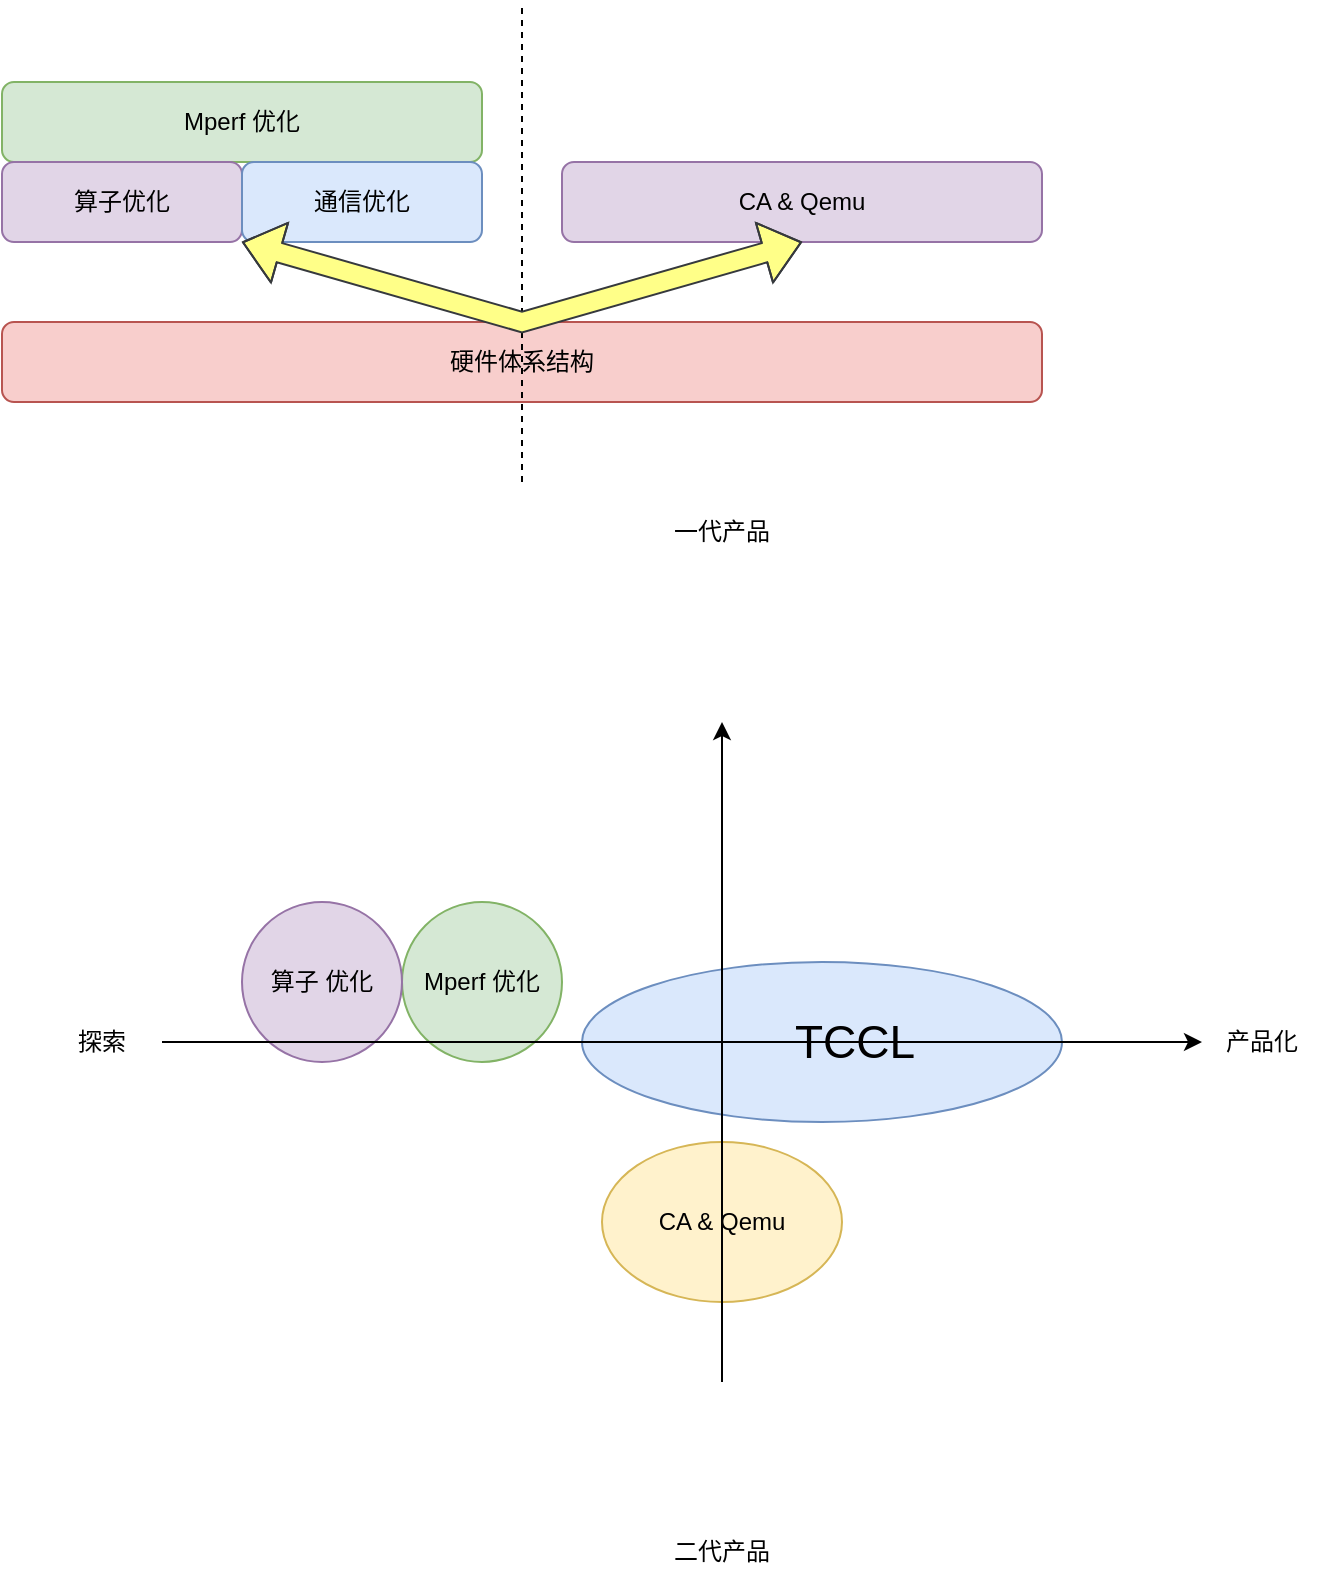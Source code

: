 <mxfile version="24.7.6">
  <diagram name="Page-1" id="9QIoWkd_nTfabSAc6IJ0">
    <mxGraphModel dx="2666" dy="953" grid="1" gridSize="10" guides="1" tooltips="1" connect="1" arrows="1" fold="1" page="1" pageScale="1" pageWidth="850" pageHeight="1100" math="0" shadow="0">
      <root>
        <mxCell id="0" />
        <mxCell id="1" parent="0" />
        <mxCell id="pX9KQdE8NNl21G2KABxe-10" value="CA &amp;amp; Qemu" style="ellipse;whiteSpace=wrap;html=1;fillColor=#fff2cc;strokeColor=#d6b656;" vertex="1" parent="1">
          <mxGeometry x="460" y="890" width="120" height="80" as="geometry" />
        </mxCell>
        <mxCell id="pX9KQdE8NNl21G2KABxe-7" value="" style="ellipse;whiteSpace=wrap;html=1;fillColor=#dae8fc;strokeColor=#6c8ebf;" vertex="1" parent="1">
          <mxGeometry x="450" y="800" width="240" height="80" as="geometry" />
        </mxCell>
        <mxCell id="pX9KQdE8NNl21G2KABxe-2" value="" style="endArrow=classic;html=1;rounded=0;" edge="1" parent="1">
          <mxGeometry width="50" height="50" relative="1" as="geometry">
            <mxPoint x="520" y="1010" as="sourcePoint" />
            <mxPoint x="520" y="680" as="targetPoint" />
          </mxGeometry>
        </mxCell>
        <mxCell id="pX9KQdE8NNl21G2KABxe-9" value="Mperf 优化" style="ellipse;whiteSpace=wrap;html=1;fillColor=#d5e8d4;strokeColor=#82b366;" vertex="1" parent="1">
          <mxGeometry x="360" y="770" width="80" height="80" as="geometry" />
        </mxCell>
        <mxCell id="pX9KQdE8NNl21G2KABxe-12" value="算子 优化" style="ellipse;whiteSpace=wrap;html=1;fillColor=#e1d5e7;strokeColor=#9673a6;" vertex="1" parent="1">
          <mxGeometry x="280" y="770" width="80" height="80" as="geometry" />
        </mxCell>
        <mxCell id="pX9KQdE8NNl21G2KABxe-3" value="产品化" style="text;html=1;align=center;verticalAlign=middle;whiteSpace=wrap;rounded=0;" vertex="1" parent="1">
          <mxGeometry x="760" y="825" width="60" height="30" as="geometry" />
        </mxCell>
        <mxCell id="pX9KQdE8NNl21G2KABxe-4" value="一代产品" style="text;html=1;align=center;verticalAlign=middle;whiteSpace=wrap;rounded=0;" vertex="1" parent="1">
          <mxGeometry x="490" y="570" width="60" height="30" as="geometry" />
        </mxCell>
        <mxCell id="pX9KQdE8NNl21G2KABxe-5" value="探索" style="text;html=1;align=center;verticalAlign=middle;whiteSpace=wrap;rounded=0;" vertex="1" parent="1">
          <mxGeometry x="180" y="825" width="60" height="30" as="geometry" />
        </mxCell>
        <mxCell id="pX9KQdE8NNl21G2KABxe-6" value="二代产品" style="text;html=1;align=center;verticalAlign=middle;whiteSpace=wrap;rounded=0;" vertex="1" parent="1">
          <mxGeometry x="490" y="1080" width="60" height="30" as="geometry" />
        </mxCell>
        <mxCell id="pX9KQdE8NNl21G2KABxe-1" value="" style="endArrow=classic;html=1;rounded=0;" edge="1" parent="1" target="pX9KQdE8NNl21G2KABxe-3">
          <mxGeometry width="50" height="50" relative="1" as="geometry">
            <mxPoint x="240" y="840" as="sourcePoint" />
            <mxPoint x="760" y="840" as="targetPoint" />
          </mxGeometry>
        </mxCell>
        <mxCell id="pX9KQdE8NNl21G2KABxe-8" value="&lt;font style=&quot;font-size: 23px;&quot;&gt;TCCL&lt;/font&gt;" style="edgeLabel;html=1;align=center;verticalAlign=middle;resizable=0;points=[];labelBackgroundColor=none;" vertex="1" connectable="0" parent="pX9KQdE8NNl21G2KABxe-1">
          <mxGeometry x="0.219" y="4" relative="1" as="geometry">
            <mxPoint x="29" y="4" as="offset" />
          </mxGeometry>
        </mxCell>
        <mxCell id="pX9KQdE8NNl21G2KABxe-13" value="Mperf 优化" style="rounded=1;whiteSpace=wrap;html=1;fillColor=#d5e8d4;strokeColor=#82b366;" vertex="1" parent="1">
          <mxGeometry x="160" y="360" width="240" height="40" as="geometry" />
        </mxCell>
        <mxCell id="pX9KQdE8NNl21G2KABxe-14" value="算子优化" style="rounded=1;whiteSpace=wrap;html=1;fillColor=#e1d5e7;strokeColor=#9673a6;" vertex="1" parent="1">
          <mxGeometry x="160" y="400" width="120" height="40" as="geometry" />
        </mxCell>
        <mxCell id="pX9KQdE8NNl21G2KABxe-15" value="通信优化" style="rounded=1;whiteSpace=wrap;html=1;fillColor=#dae8fc;strokeColor=#6c8ebf;" vertex="1" parent="1">
          <mxGeometry x="280" y="400" width="120" height="40" as="geometry" />
        </mxCell>
        <mxCell id="pX9KQdE8NNl21G2KABxe-16" value="硬件体系结构" style="rounded=1;whiteSpace=wrap;html=1;fillColor=#f8cecc;strokeColor=#b85450;" vertex="1" parent="1">
          <mxGeometry x="160" y="480" width="520" height="40" as="geometry" />
        </mxCell>
        <mxCell id="pX9KQdE8NNl21G2KABxe-17" value="CA &amp;amp; Qemu" style="rounded=1;whiteSpace=wrap;html=1;fillColor=#e1d5e7;strokeColor=#9673a6;" vertex="1" parent="1">
          <mxGeometry x="440" y="400" width="240" height="40" as="geometry" />
        </mxCell>
        <mxCell id="pX9KQdE8NNl21G2KABxe-18" value="" style="endArrow=none;dashed=1;html=1;rounded=0;" edge="1" parent="1">
          <mxGeometry width="50" height="50" relative="1" as="geometry">
            <mxPoint x="420" y="560" as="sourcePoint" />
            <mxPoint x="420" y="320" as="targetPoint" />
          </mxGeometry>
        </mxCell>
        <mxCell id="pX9KQdE8NNl21G2KABxe-19" value="" style="shape=flexArrow;endArrow=classic;startArrow=classic;html=1;rounded=0;exitX=0;exitY=1;exitDx=0;exitDy=0;entryX=0.5;entryY=1;entryDx=0;entryDy=0;fillColor=#ffff88;strokeColor=#36393d;" edge="1" parent="1" source="pX9KQdE8NNl21G2KABxe-15" target="pX9KQdE8NNl21G2KABxe-17">
          <mxGeometry width="100" height="100" relative="1" as="geometry">
            <mxPoint x="300" y="580" as="sourcePoint" />
            <mxPoint x="810" y="600" as="targetPoint" />
            <Array as="points">
              <mxPoint x="420" y="480" />
            </Array>
          </mxGeometry>
        </mxCell>
      </root>
    </mxGraphModel>
  </diagram>
</mxfile>
